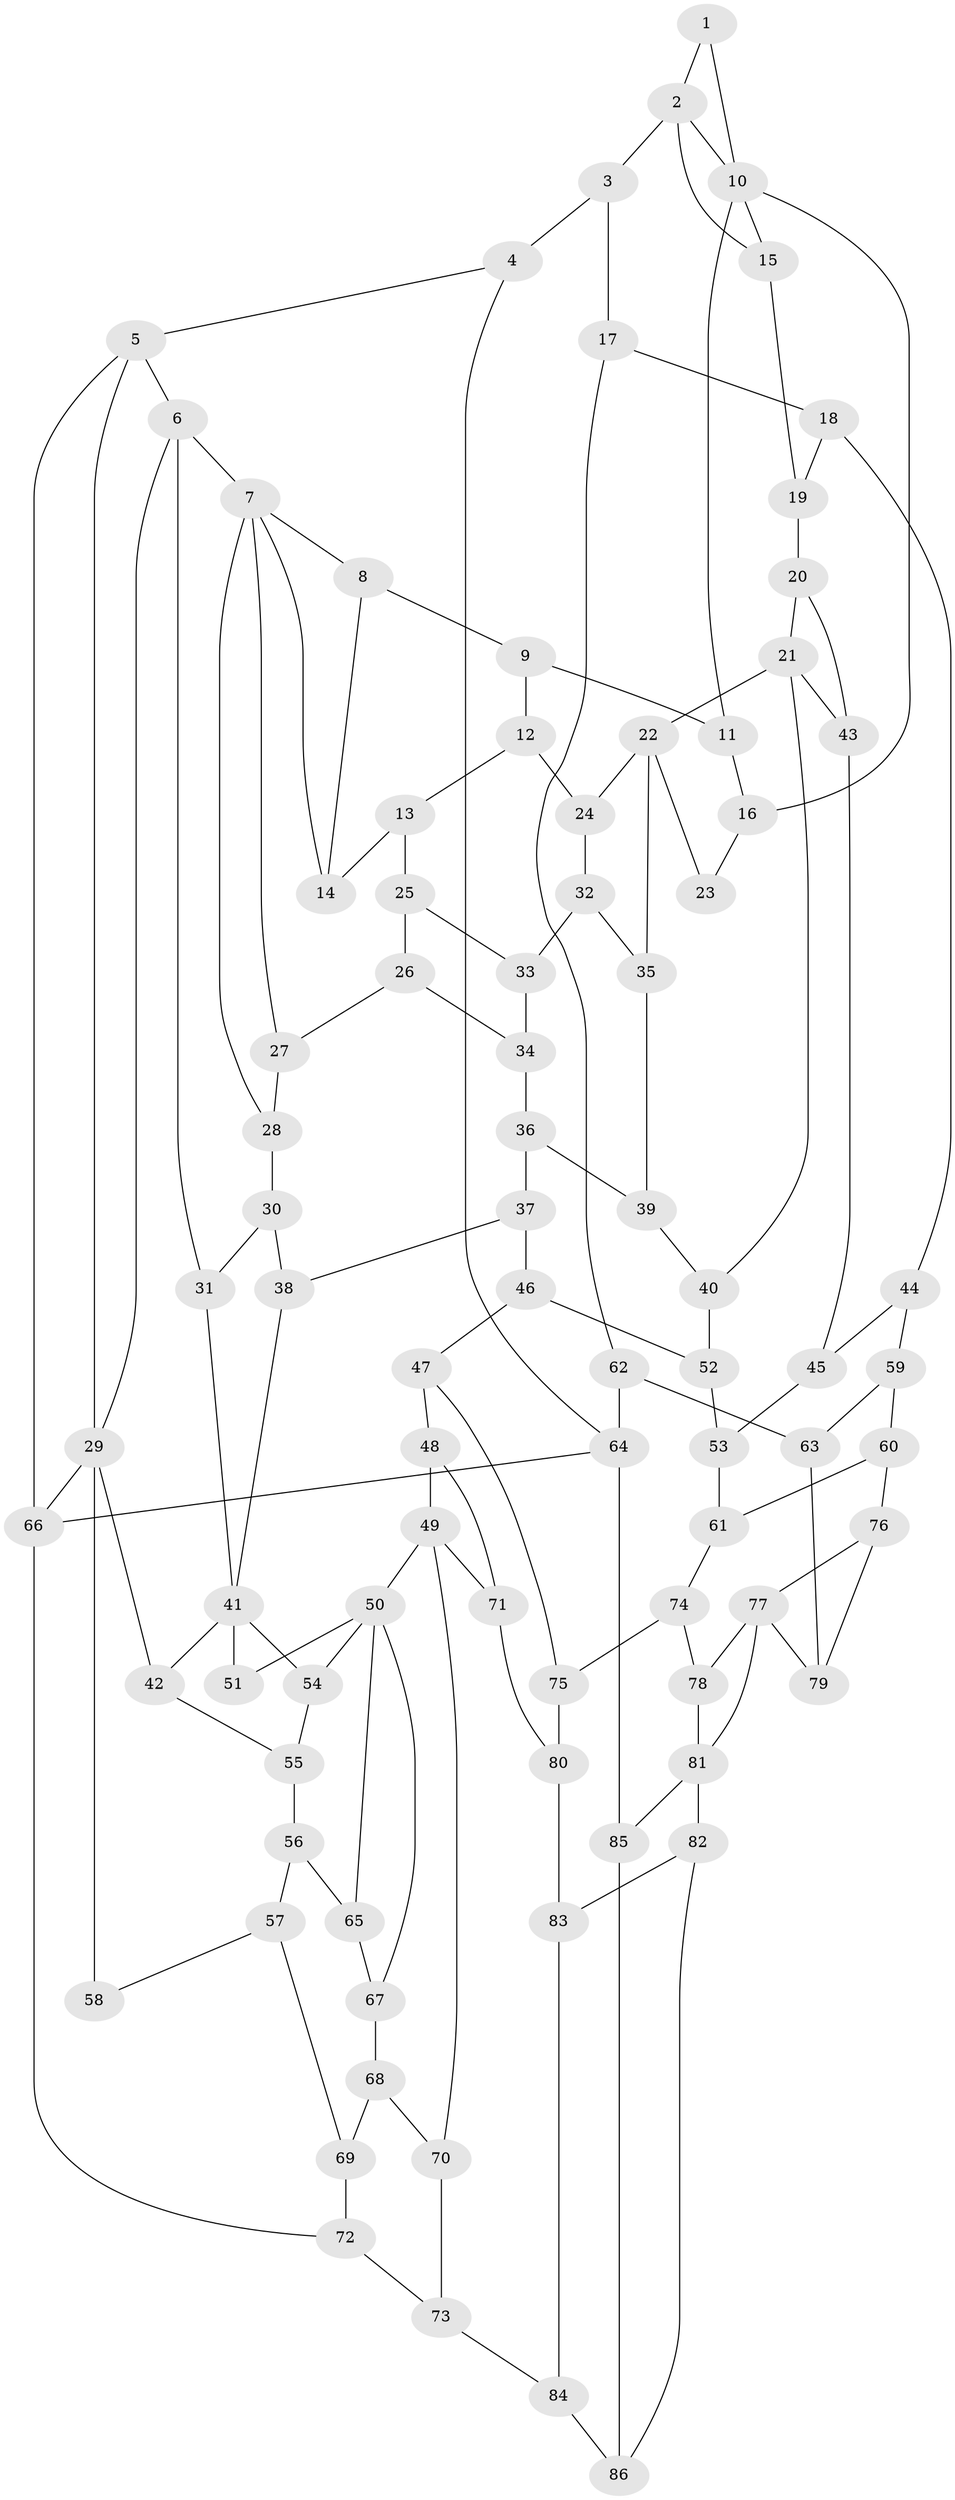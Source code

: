 // original degree distribution, {3: 0.016666666666666666, 4: 0.25833333333333336, 5: 0.48333333333333334, 6: 0.24166666666666667}
// Generated by graph-tools (version 1.1) at 2025/54/03/04/25 22:54:27]
// undirected, 86 vertices, 137 edges
graph export_dot {
  node [color=gray90,style=filled];
  1;
  2;
  3;
  4;
  5;
  6;
  7;
  8;
  9;
  10;
  11;
  12;
  13;
  14;
  15;
  16;
  17;
  18;
  19;
  20;
  21;
  22;
  23;
  24;
  25;
  26;
  27;
  28;
  29;
  30;
  31;
  32;
  33;
  34;
  35;
  36;
  37;
  38;
  39;
  40;
  41;
  42;
  43;
  44;
  45;
  46;
  47;
  48;
  49;
  50;
  51;
  52;
  53;
  54;
  55;
  56;
  57;
  58;
  59;
  60;
  61;
  62;
  63;
  64;
  65;
  66;
  67;
  68;
  69;
  70;
  71;
  72;
  73;
  74;
  75;
  76;
  77;
  78;
  79;
  80;
  81;
  82;
  83;
  84;
  85;
  86;
  1 -- 2 [weight=1.0];
  1 -- 10 [weight=1.0];
  2 -- 3 [weight=2.0];
  2 -- 10 [weight=2.0];
  2 -- 15 [weight=1.0];
  3 -- 4 [weight=2.0];
  3 -- 17 [weight=1.0];
  4 -- 5 [weight=1.0];
  4 -- 64 [weight=1.0];
  5 -- 6 [weight=1.0];
  5 -- 29 [weight=1.0];
  5 -- 66 [weight=1.0];
  6 -- 7 [weight=2.0];
  6 -- 29 [weight=1.0];
  6 -- 31 [weight=1.0];
  7 -- 8 [weight=1.0];
  7 -- 14 [weight=1.0];
  7 -- 27 [weight=1.0];
  7 -- 28 [weight=1.0];
  8 -- 9 [weight=1.0];
  8 -- 14 [weight=1.0];
  9 -- 11 [weight=1.0];
  9 -- 12 [weight=1.0];
  10 -- 11 [weight=1.0];
  10 -- 15 [weight=1.0];
  10 -- 16 [weight=1.0];
  11 -- 16 [weight=1.0];
  12 -- 13 [weight=1.0];
  12 -- 24 [weight=1.0];
  13 -- 14 [weight=1.0];
  13 -- 25 [weight=1.0];
  15 -- 19 [weight=1.0];
  16 -- 23 [weight=1.0];
  17 -- 18 [weight=1.0];
  17 -- 62 [weight=1.0];
  18 -- 19 [weight=1.0];
  18 -- 44 [weight=1.0];
  19 -- 20 [weight=1.0];
  20 -- 21 [weight=1.0];
  20 -- 43 [weight=1.0];
  21 -- 22 [weight=2.0];
  21 -- 40 [weight=1.0];
  21 -- 43 [weight=1.0];
  22 -- 23 [weight=2.0];
  22 -- 24 [weight=1.0];
  22 -- 35 [weight=1.0];
  24 -- 32 [weight=1.0];
  25 -- 26 [weight=1.0];
  25 -- 33 [weight=1.0];
  26 -- 27 [weight=1.0];
  26 -- 34 [weight=1.0];
  27 -- 28 [weight=1.0];
  28 -- 30 [weight=1.0];
  29 -- 42 [weight=1.0];
  29 -- 58 [weight=2.0];
  29 -- 66 [weight=1.0];
  30 -- 31 [weight=1.0];
  30 -- 38 [weight=1.0];
  31 -- 41 [weight=1.0];
  32 -- 33 [weight=1.0];
  32 -- 35 [weight=1.0];
  33 -- 34 [weight=1.0];
  34 -- 36 [weight=1.0];
  35 -- 39 [weight=1.0];
  36 -- 37 [weight=1.0];
  36 -- 39 [weight=1.0];
  37 -- 38 [weight=1.0];
  37 -- 46 [weight=1.0];
  38 -- 41 [weight=1.0];
  39 -- 40 [weight=1.0];
  40 -- 52 [weight=1.0];
  41 -- 42 [weight=1.0];
  41 -- 51 [weight=2.0];
  41 -- 54 [weight=1.0];
  42 -- 55 [weight=1.0];
  43 -- 45 [weight=1.0];
  44 -- 45 [weight=1.0];
  44 -- 59 [weight=1.0];
  45 -- 53 [weight=1.0];
  46 -- 47 [weight=1.0];
  46 -- 52 [weight=1.0];
  47 -- 48 [weight=1.0];
  47 -- 75 [weight=1.0];
  48 -- 49 [weight=1.0];
  48 -- 71 [weight=1.0];
  49 -- 50 [weight=2.0];
  49 -- 70 [weight=1.0];
  49 -- 71 [weight=1.0];
  50 -- 51 [weight=1.0];
  50 -- 54 [weight=1.0];
  50 -- 65 [weight=1.0];
  50 -- 67 [weight=1.0];
  52 -- 53 [weight=1.0];
  53 -- 61 [weight=1.0];
  54 -- 55 [weight=1.0];
  55 -- 56 [weight=1.0];
  56 -- 57 [weight=1.0];
  56 -- 65 [weight=1.0];
  57 -- 58 [weight=1.0];
  57 -- 69 [weight=1.0];
  59 -- 60 [weight=1.0];
  59 -- 63 [weight=1.0];
  60 -- 61 [weight=1.0];
  60 -- 76 [weight=1.0];
  61 -- 74 [weight=1.0];
  62 -- 63 [weight=1.0];
  62 -- 64 [weight=1.0];
  63 -- 79 [weight=1.0];
  64 -- 66 [weight=1.0];
  64 -- 85 [weight=1.0];
  65 -- 67 [weight=1.0];
  66 -- 72 [weight=1.0];
  67 -- 68 [weight=1.0];
  68 -- 69 [weight=1.0];
  68 -- 70 [weight=1.0];
  69 -- 72 [weight=1.0];
  70 -- 73 [weight=1.0];
  71 -- 80 [weight=1.0];
  72 -- 73 [weight=1.0];
  73 -- 84 [weight=1.0];
  74 -- 75 [weight=1.0];
  74 -- 78 [weight=1.0];
  75 -- 80 [weight=1.0];
  76 -- 77 [weight=1.0];
  76 -- 79 [weight=1.0];
  77 -- 78 [weight=1.0];
  77 -- 79 [weight=1.0];
  77 -- 81 [weight=3.0];
  78 -- 81 [weight=1.0];
  80 -- 83 [weight=1.0];
  81 -- 82 [weight=1.0];
  81 -- 85 [weight=1.0];
  82 -- 83 [weight=1.0];
  82 -- 86 [weight=1.0];
  83 -- 84 [weight=1.0];
  84 -- 86 [weight=1.0];
  85 -- 86 [weight=1.0];
}
